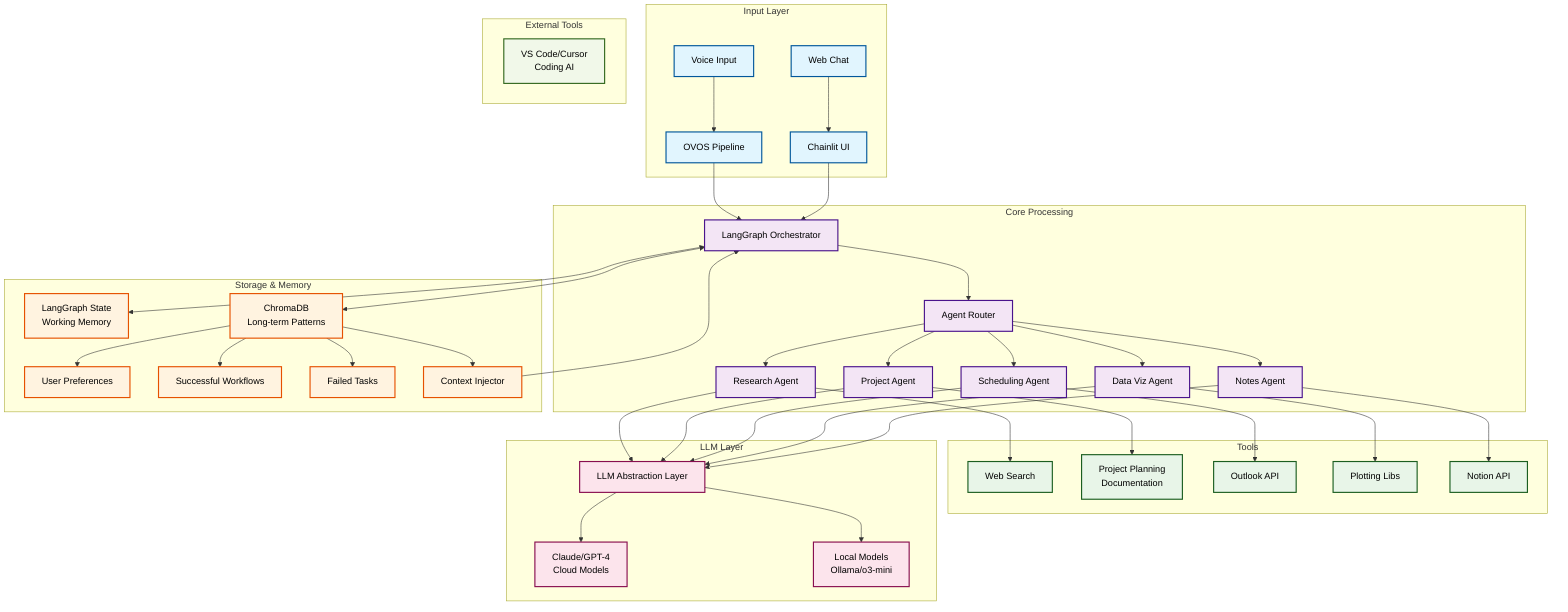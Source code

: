 graph TB
    subgraph "Input Layer"
        A[Voice Input] --> B[OVOS Pipeline]
        C[Web Chat] --> D[Chainlit UI]
    end
    
    subgraph "Core Processing"
        B --> E[LangGraph Orchestrator]
        D --> E
        E --> F[Agent Router]
        F --> G[Research Agent]
        F --> H[Project Agent]
        F --> I[Scheduling Agent]
        F --> J[Data Viz Agent]
        F --> K[Notes Agent]
    end
    
    subgraph "Tools"
        G --> L[Web Search]
        H --> M[Project Planning<br/>Documentation]
        I --> N[Outlook API]
        J --> O[Plotting Libs]
        K --> P[Notion API]
    end
    
    subgraph "Storage & Memory"
        E <--> Q[LangGraph State<br/>Working Memory]
        E <--> R[ChromaDB<br/>Long-term Patterns]
        R --> S[User Preferences]
        R --> T[Successful Workflows]
        R --> U[Failed Tasks]
        R --> V[Context Injector]
        V --> E
    end
    
    subgraph "LLM Layer"
        G --> W[LLM Abstraction Layer]
        H --> W
        I --> W
        J --> W
        K --> W
        W --> X[Claude/GPT-4<br/>Cloud Models]
        W --> Y[Local Models<br/>Ollama/o3-mini]
    end
    
    subgraph "External Tools"
        Z[VS Code/Cursor<br/>Coding AI]
    end

    classDef inputLayer fill:#e1f5fe,stroke:#01579b,stroke-width:2px,color:#000000
    classDef coreLayer fill:#f3e5f5,stroke:#4a148c,stroke-width:2px,color:#000000
    classDef toolLayer fill:#e8f5e8,stroke:#1b5e20,stroke-width:2px,color:#000000
    classDef storageLayer fill:#fff3e0,stroke:#e65100,stroke-width:2px,color:#000000
    classDef llmLayer fill:#fce4ec,stroke:#880e4f,stroke-width:2px,color:#000000
    classDef externalLayer fill:#f1f8e9,stroke:#33691e,stroke-width:2px,color:#000000

    class A,B,C,D inputLayer
    class E,F,G,H,I,J,K coreLayer
    class L,M,N,O,P toolLayer
    class Q,R,S,T,U,V storageLayer
    class W,X,Y llmLayer
    class Z externalLayer